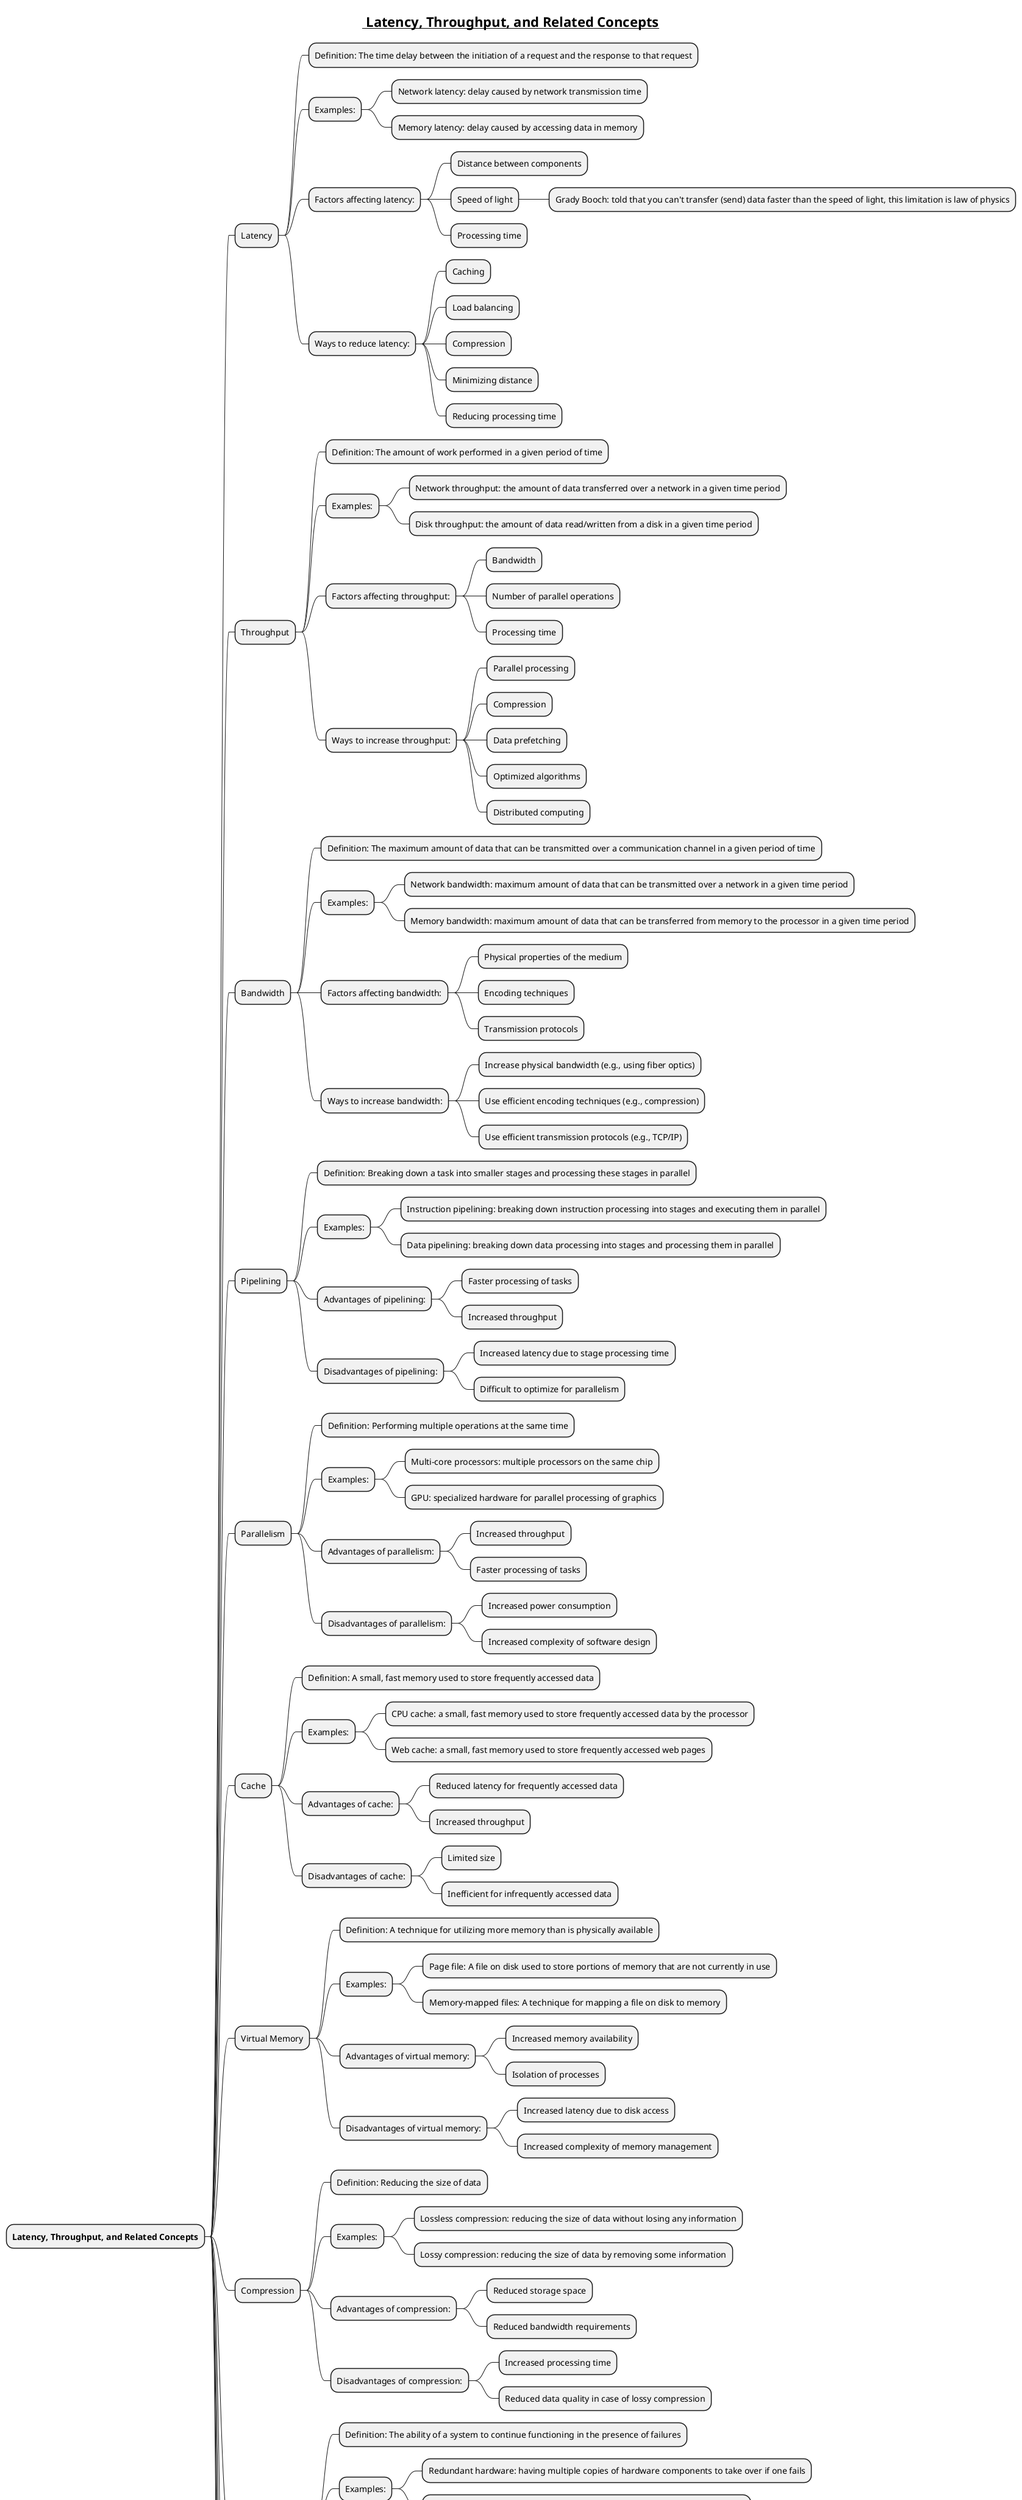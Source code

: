 @startmindmap

title =__ Latency, Throughput, and Related Concepts__

* **Latency, Throughput, and Related Concepts**

** Latency
*** Definition: The time delay between the initiation of a request and the response to that request
*** Examples:
**** Network latency: delay caused by network transmission time
**** Memory latency: delay caused by accessing data in memory
*** Factors affecting latency:
**** Distance between components
**** Speed of light
***** Grady Booch: told that you can't transfer (send) data faster than the speed of light, this limitation is law of physics
**** Processing time
*** Ways to reduce latency:
**** Caching
**** Load balancing
**** Compression
**** Minimizing distance
**** Reducing processing time

** Throughput
*** Definition: The amount of work performed in a given period of time
*** Examples:
**** Network throughput: the amount of data transferred over a network in a given time period
**** Disk throughput: the amount of data read/written from a disk in a given time period
*** Factors affecting throughput:
**** Bandwidth
**** Number of parallel operations
**** Processing time
*** Ways to increase throughput:
**** Parallel processing
**** Compression
**** Data prefetching
**** Optimized algorithms
**** Distributed computing

** Bandwidth
*** Definition: The maximum amount of data that can be transmitted over a communication channel in a given period of time
*** Examples:
**** Network bandwidth: maximum amount of data that can be transmitted over a network in a given time period
**** Memory bandwidth: maximum amount of data that can be transferred from memory to the processor in a given time period
*** Factors affecting bandwidth:
**** Physical properties of the medium
**** Encoding techniques
**** Transmission protocols
*** Ways to increase bandwidth:
**** Increase physical bandwidth (e.g., using fiber optics)
**** Use efficient encoding techniques (e.g., compression)
**** Use efficient transmission protocols (e.g., TCP/IP)

** Pipelining
*** Definition: Breaking down a task into smaller stages and processing these stages in parallel
*** Examples:
**** Instruction pipelining: breaking down instruction processing into stages and executing them in parallel
**** Data pipelining: breaking down data processing into stages and processing them in parallel
*** Advantages of pipelining:
**** Faster processing of tasks
**** Increased throughput
*** Disadvantages of pipelining:
**** Increased latency due to stage processing time
**** Difficult to optimize for parallelism

** Parallelism
*** Definition: Performing multiple operations at the same time
*** Examples:
**** Multi-core processors: multiple processors on the same chip
**** GPU: specialized hardware for parallel processing of graphics
*** Advantages of parallelism:
**** Increased throughput
**** Faster processing of tasks
*** Disadvantages of parallelism:
**** Increased power consumption
**** Increased complexity of software design

** Cache
*** Definition: A small, fast memory used to store frequently accessed data
*** Examples:
**** CPU cache: a small, fast memory used to store frequently accessed data by the processor
**** Web cache: a small, fast memory used to store frequently accessed web pages
*** Advantages of cache:
**** Reduced latency for frequently accessed data
**** Increased throughput
*** Disadvantages of cache:
**** Limited size
**** Inefficient for infrequently accessed data

** Virtual Memory
*** Definition: A technique for utilizing more memory than is physically available
*** Examples:
**** Page file: A file on disk used to store portions of memory that are not currently in use
**** Memory-mapped files: A technique for mapping a file on disk to memory
*** Advantages of virtual memory:
**** Increased memory availability
**** Isolation of processes
*** Disadvantages of virtual memory:
**** Increased latency due to disk access
**** Increased complexity of memory management

** Compression
*** Definition: Reducing the size of data
*** Examples:
**** Lossless compression: reducing the size of data without losing any information
**** Lossy compression: reducing the size of data by removing some information
*** Advantages of compression:
**** Reduced storage space
**** Reduced bandwidth requirements
*** Disadvantages of compression:
**** Increased processing time
**** Reduced data quality in case of lossy compression


** Fault Tolerance
*** Definition: The ability of a system to continue functioning in the presence of failures
*** Examples:
**** Redundant hardware: having multiple copies of hardware components to take over if one fails
**** RAID: A technique for storing data across multiple disks to provide redundancy
*** Advantages of fault tolerance:
**** Increased reliability
**** Reduced downtime
*** Disadvantages of fault tolerance:
**** Increased cost

** Scheduling
*** Definition: The process of deciding which task to execute next
*** Examples:
**** Process scheduling: deciding which process to run next in a multi-tasking operating system
**** Disk scheduling: deciding which disk access request to service next
*** Factors affecting scheduling:
**** Priority of tasks
**** Resource utilization
**** Fairness
*** Types of scheduling algorithms:
**** Round-robin scheduling
**** Priority scheduling
**** First-come, first-served scheduling

** Memory Hierarchy
*** Definition: A hierarchy of storage devices, from fastest and smallest to slowest and largest
*** Examples:
**** Cache
**** Main memory (RAM)
**** Secondary storage (disk)
*** Advantages of memory hierarchy:
**** Reduced latency for frequently accessed data
**** Increased memory capacity
*** Disadvantages of memory hierarchy:
**** Increased cost
**** Complexity of memory management

** Instruction Set Architecture (ISA)
*** Definition: The set of instructions that a processor can execute
*** Examples:
**** x86-64: the instruction set used by most modern desktop and server processors
**** ARM: the instruction set used by most mobile and embedded processors
*** Advantages of ISA:
**** Portability of software
**** Compatibility with existing software
*** Disadvantages of ISA:
**** Limited by the design of the ISA
**** Difficult to change once established
*** Factors affecting ISA:
**** Application requirements
**** Design constraints
**** Performance goals
*** Ways to optimize ISA:
**** Reducing the number of instructions required for a task
**** Optimizing instruction encoding
**** Adding specialized instructions for frequently used tasks

** Microarchitecture
*** Definition: The implementation of an ISA in hardware
*** Examples:
**** Intel Core microarchitecture: used in many modern desktop and server processors
**** ARM Cortex-A microarchitecture: used in many mobile and embedded processors
*** Advantages of microarchitecture:
**** Performance optimizations specific to the ISA
**** Flexibility to change design without changing the ISA
*** Disadvantages of microarchitecture:
**** Limited by the design of the ISA
**** Complexity of design and verification
*** Examples:
**** Lossless compression: reduces the size of data without losing any information
**** Lossy compression: reduces the size of data by discarding some information
*** Advantages of compression:
**** Reduced storage requirements
**** Increased throughput
*** Disadvantages of compression:
**** Increased processing time
**** Potential loss of data

** Vector Processing
*** Definition: Performing the same operation on multiple pieces of data simultaneously
*** Examples:
**** SIMD (Single Instruction, Multiple Data): executing the same instruction on multiple pieces of data simultaneously
**** VLIW (Very Long Instruction Word): packing multiple instructions into a single instruction word to be executed in parallel
*** Advantages of vector processing:
**** Increased throughput
**** Reduced processing time for vector operations
*** Disadvantages of vector processing:
**** Limited applicability to certain types of operations
**** Difficult to optimize for parallelism





@endmindmap
